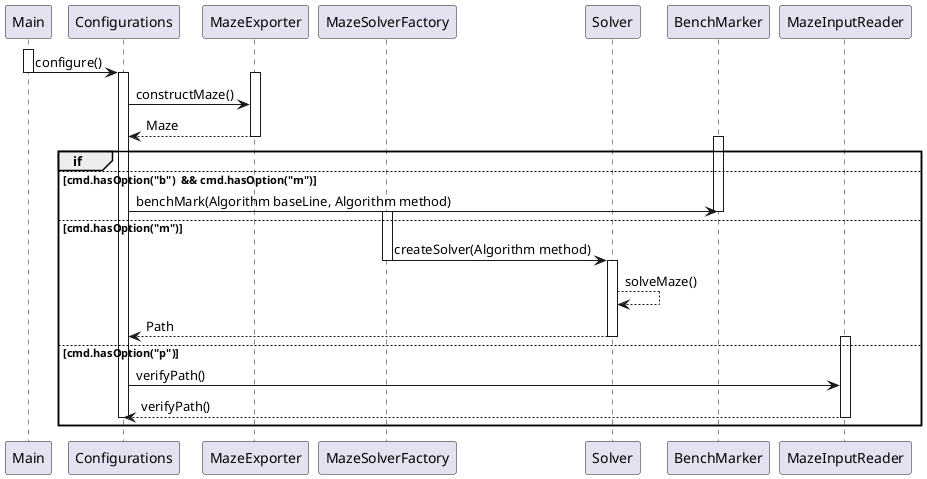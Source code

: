 @startuml

participant Main 
participant Configurations
participant MazeExporter 
participant MazeSolverFactory 
participant Solver 
participant BenchMarker
participant MazeInputReader 


activate Main 
Main -> Configurations: configure()
deactivate Main

activate Configurations

activate MazeExporter
Configurations -> MazeExporter : constructMaze()
MazeExporter --> Configurations : Maze

deactivate MazeExporter

group if 
else cmd.hasOption("b")  && cmd.hasOption("m")
activate BenchMarker 
Configurations -> BenchMarker :benchMark(Algorithm baseLine, Algorithm method)
deactivate BenchMarker
else cmd.hasOption("m")
activate MazeSolverFactory
MazeSolverFactory -> Solver : createSolver(Algorithm method)
deactivate MazeSolverFactory
activate Solver
Solver --> Solver : solveMaze()
Solver --> Configurations: Path
deactivate Solver
else cmd.hasOption("p") 
activate MazeInputReader
Configurations -> MazeInputReader : verifyPath()
MazeInputReader --> Configurations : verifyPath()

deactivate MazeInputReader 
deactivate Configurations

end


@enduml